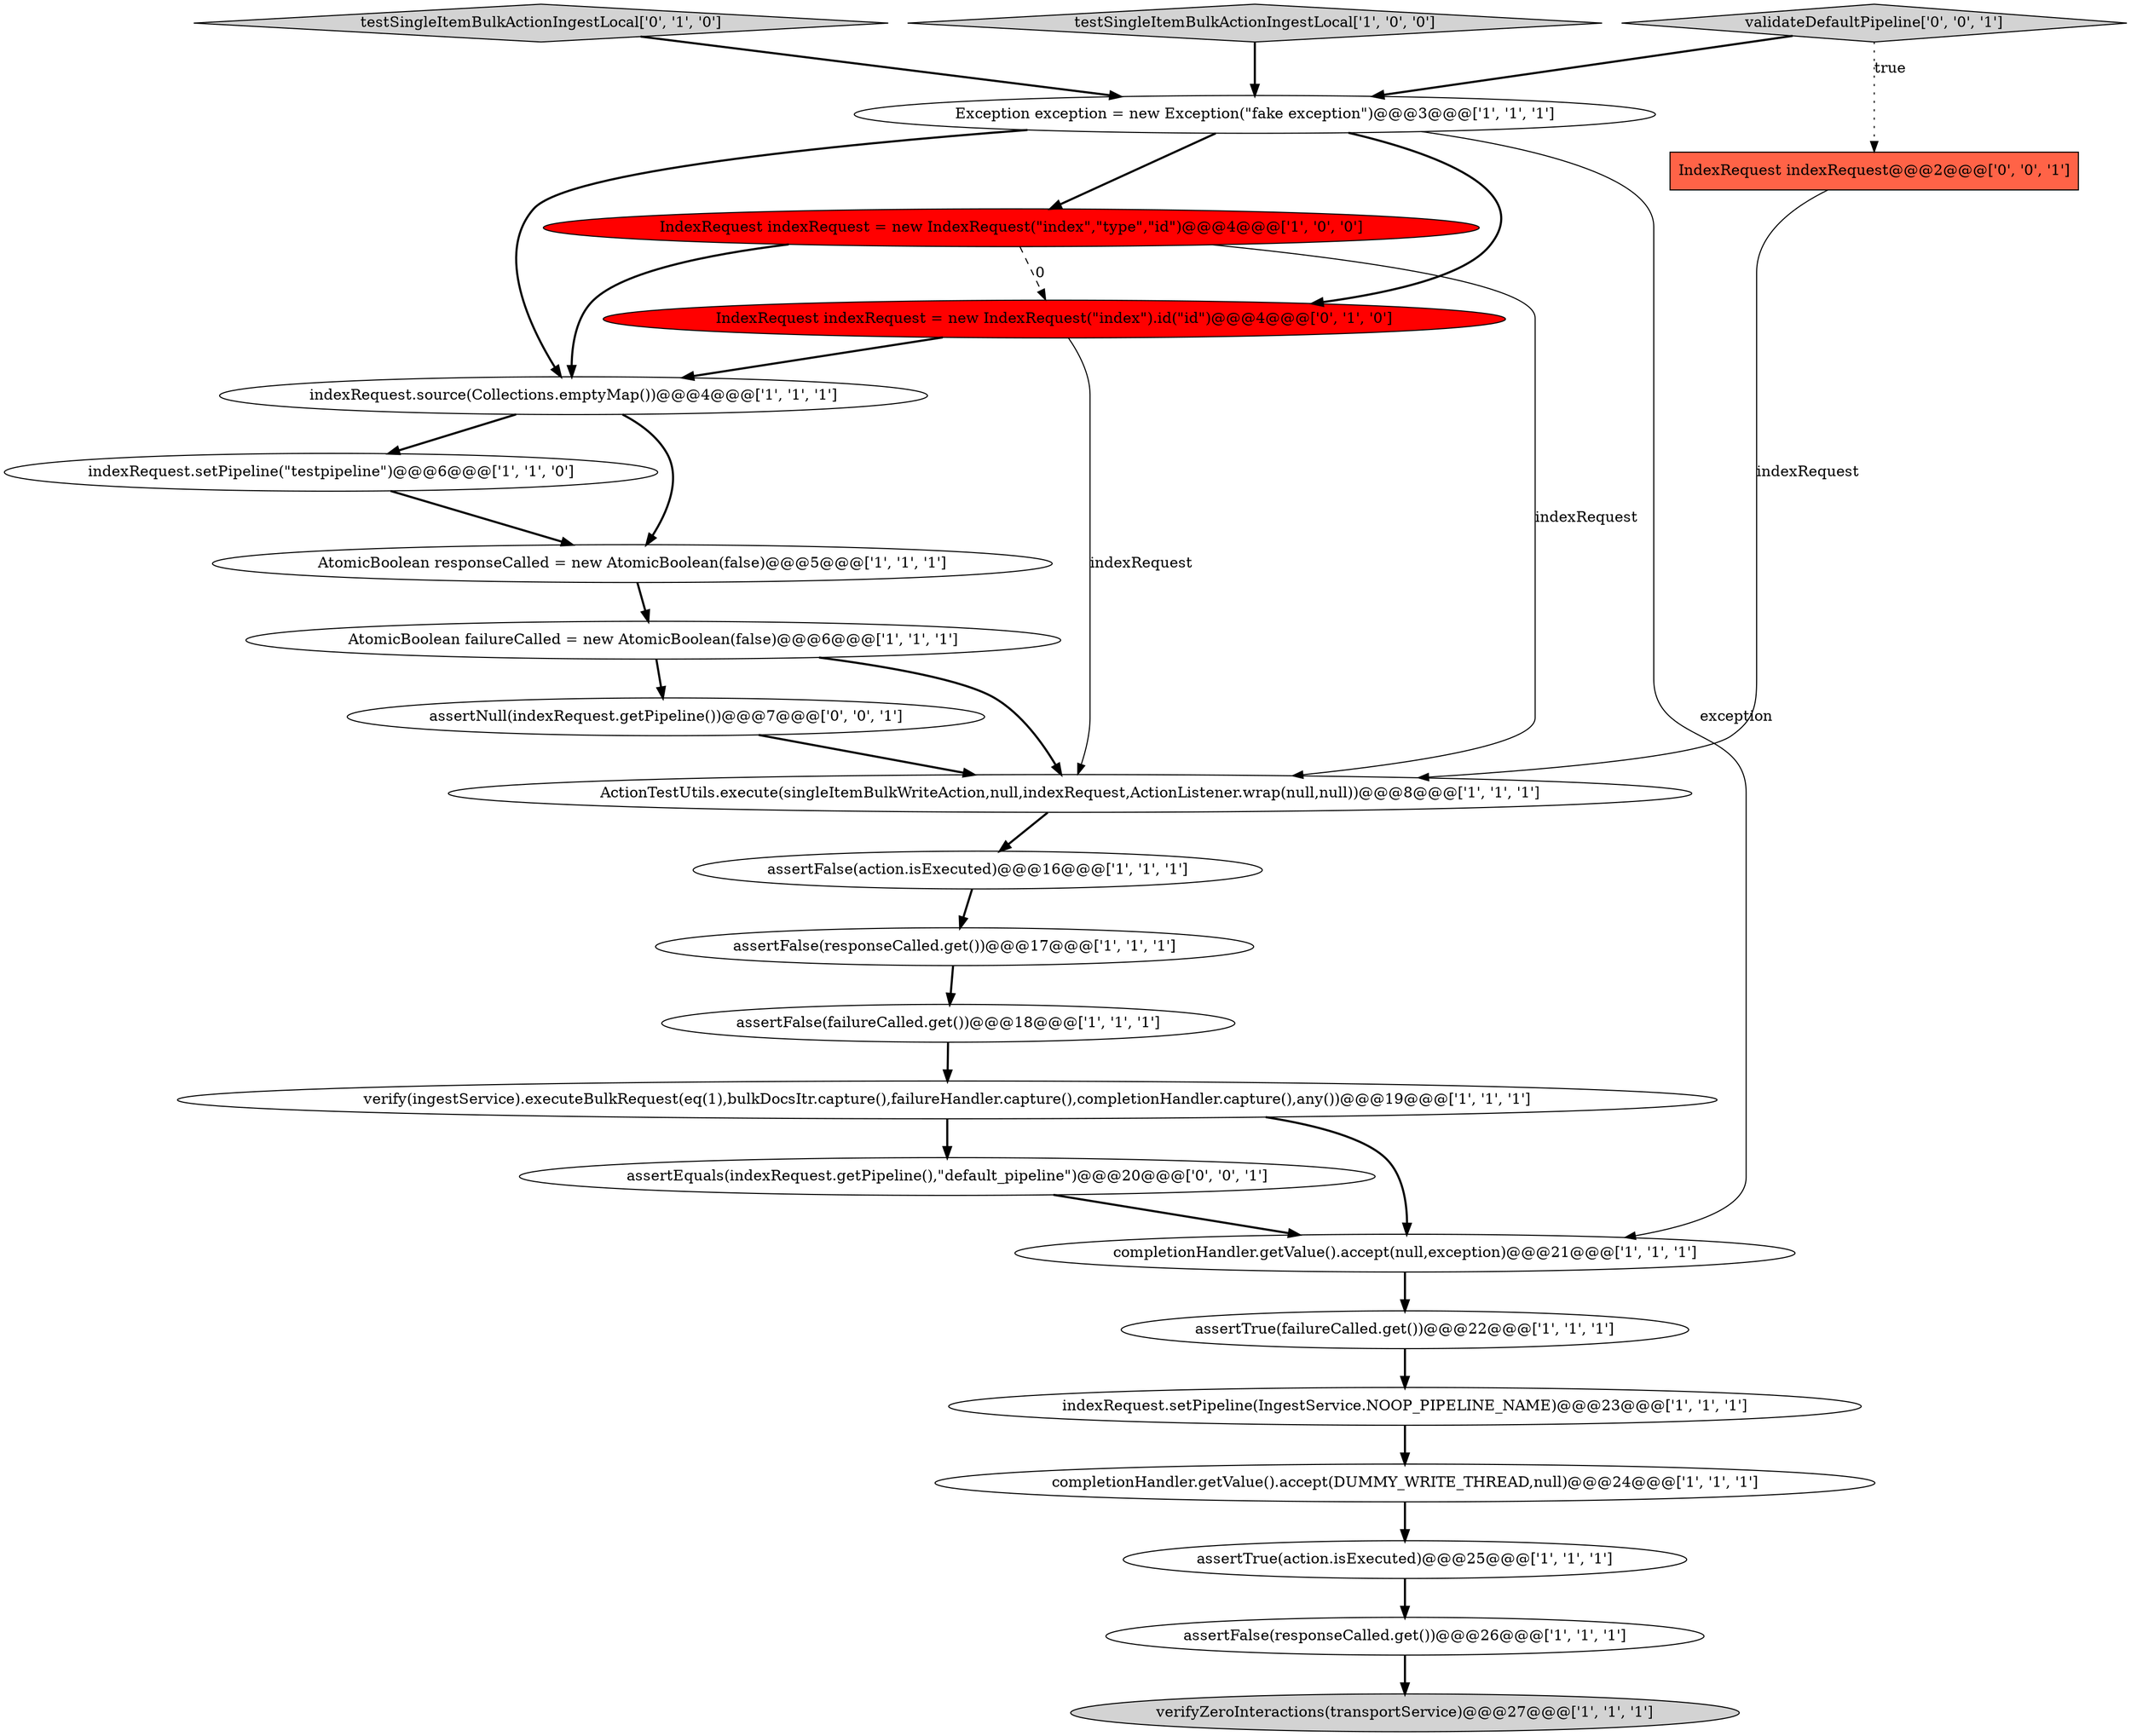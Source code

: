 digraph {
5 [style = filled, label = "assertTrue(failureCalled.get())@@@22@@@['1', '1', '1']", fillcolor = white, shape = ellipse image = "AAA0AAABBB1BBB"];
23 [style = filled, label = "IndexRequest indexRequest@@@2@@@['0', '0', '1']", fillcolor = tomato, shape = box image = "AAA0AAABBB3BBB"];
19 [style = filled, label = "IndexRequest indexRequest = new IndexRequest(\"index\").id(\"id\")@@@4@@@['0', '1', '0']", fillcolor = red, shape = ellipse image = "AAA1AAABBB2BBB"];
0 [style = filled, label = "ActionTestUtils.execute(singleItemBulkWriteAction,null,indexRequest,ActionListener.wrap(null,null))@@@8@@@['1', '1', '1']", fillcolor = white, shape = ellipse image = "AAA0AAABBB1BBB"];
17 [style = filled, label = "assertFalse(responseCalled.get())@@@26@@@['1', '1', '1']", fillcolor = white, shape = ellipse image = "AAA0AAABBB1BBB"];
16 [style = filled, label = "IndexRequest indexRequest = new IndexRequest(\"index\",\"type\",\"id\")@@@4@@@['1', '0', '0']", fillcolor = red, shape = ellipse image = "AAA1AAABBB1BBB"];
13 [style = filled, label = "completionHandler.getValue().accept(null,exception)@@@21@@@['1', '1', '1']", fillcolor = white, shape = ellipse image = "AAA0AAABBB1BBB"];
21 [style = filled, label = "validateDefaultPipeline['0', '0', '1']", fillcolor = lightgray, shape = diamond image = "AAA0AAABBB3BBB"];
9 [style = filled, label = "verify(ingestService).executeBulkRequest(eq(1),bulkDocsItr.capture(),failureHandler.capture(),completionHandler.capture(),any())@@@19@@@['1', '1', '1']", fillcolor = white, shape = ellipse image = "AAA0AAABBB1BBB"];
1 [style = filled, label = "indexRequest.setPipeline(\"testpipeline\")@@@6@@@['1', '1', '0']", fillcolor = white, shape = ellipse image = "AAA0AAABBB1BBB"];
4 [style = filled, label = "AtomicBoolean responseCalled = new AtomicBoolean(false)@@@5@@@['1', '1', '1']", fillcolor = white, shape = ellipse image = "AAA0AAABBB1BBB"];
20 [style = filled, label = "testSingleItemBulkActionIngestLocal['0', '1', '0']", fillcolor = lightgray, shape = diamond image = "AAA0AAABBB2BBB"];
12 [style = filled, label = "assertFalse(action.isExecuted)@@@16@@@['1', '1', '1']", fillcolor = white, shape = ellipse image = "AAA0AAABBB1BBB"];
11 [style = filled, label = "AtomicBoolean failureCalled = new AtomicBoolean(false)@@@6@@@['1', '1', '1']", fillcolor = white, shape = ellipse image = "AAA0AAABBB1BBB"];
6 [style = filled, label = "assertTrue(action.isExecuted)@@@25@@@['1', '1', '1']", fillcolor = white, shape = ellipse image = "AAA0AAABBB1BBB"];
3 [style = filled, label = "assertFalse(responseCalled.get())@@@17@@@['1', '1', '1']", fillcolor = white, shape = ellipse image = "AAA0AAABBB1BBB"];
14 [style = filled, label = "indexRequest.setPipeline(IngestService.NOOP_PIPELINE_NAME)@@@23@@@['1', '1', '1']", fillcolor = white, shape = ellipse image = "AAA0AAABBB1BBB"];
22 [style = filled, label = "assertNull(indexRequest.getPipeline())@@@7@@@['0', '0', '1']", fillcolor = white, shape = ellipse image = "AAA0AAABBB3BBB"];
10 [style = filled, label = "indexRequest.source(Collections.emptyMap())@@@4@@@['1', '1', '1']", fillcolor = white, shape = ellipse image = "AAA0AAABBB1BBB"];
24 [style = filled, label = "assertEquals(indexRequest.getPipeline(),\"default_pipeline\")@@@20@@@['0', '0', '1']", fillcolor = white, shape = ellipse image = "AAA0AAABBB3BBB"];
2 [style = filled, label = "verifyZeroInteractions(transportService)@@@27@@@['1', '1', '1']", fillcolor = lightgray, shape = ellipse image = "AAA0AAABBB1BBB"];
7 [style = filled, label = "Exception exception = new Exception(\"fake exception\")@@@3@@@['1', '1', '1']", fillcolor = white, shape = ellipse image = "AAA0AAABBB1BBB"];
15 [style = filled, label = "completionHandler.getValue().accept(DUMMY_WRITE_THREAD,null)@@@24@@@['1', '1', '1']", fillcolor = white, shape = ellipse image = "AAA0AAABBB1BBB"];
18 [style = filled, label = "testSingleItemBulkActionIngestLocal['1', '0', '0']", fillcolor = lightgray, shape = diamond image = "AAA0AAABBB1BBB"];
8 [style = filled, label = "assertFalse(failureCalled.get())@@@18@@@['1', '1', '1']", fillcolor = white, shape = ellipse image = "AAA0AAABBB1BBB"];
6->17 [style = bold, label=""];
1->4 [style = bold, label=""];
7->13 [style = solid, label="exception"];
16->0 [style = solid, label="indexRequest"];
16->19 [style = dashed, label="0"];
16->10 [style = bold, label=""];
7->10 [style = bold, label=""];
0->12 [style = bold, label=""];
19->10 [style = bold, label=""];
15->6 [style = bold, label=""];
24->13 [style = bold, label=""];
5->14 [style = bold, label=""];
19->0 [style = solid, label="indexRequest"];
11->0 [style = bold, label=""];
22->0 [style = bold, label=""];
17->2 [style = bold, label=""];
21->23 [style = dotted, label="true"];
3->8 [style = bold, label=""];
7->16 [style = bold, label=""];
8->9 [style = bold, label=""];
13->5 [style = bold, label=""];
10->4 [style = bold, label=""];
11->22 [style = bold, label=""];
21->7 [style = bold, label=""];
14->15 [style = bold, label=""];
23->0 [style = solid, label="indexRequest"];
12->3 [style = bold, label=""];
20->7 [style = bold, label=""];
18->7 [style = bold, label=""];
4->11 [style = bold, label=""];
10->1 [style = bold, label=""];
7->19 [style = bold, label=""];
9->24 [style = bold, label=""];
9->13 [style = bold, label=""];
}
